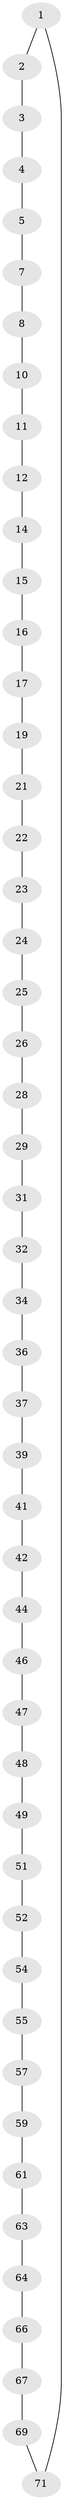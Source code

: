 // original degree distribution, {2: 1.0}
// Generated by graph-tools (version 1.1) at 2025/11/02/27/25 16:11:38]
// undirected, 49 vertices, 49 edges
graph export_dot {
graph [start="1"]
  node [color=gray90,style=filled];
  1;
  2;
  3;
  4;
  5 [super="+6"];
  7;
  8 [super="+9"];
  10;
  11;
  12 [super="+13"];
  14;
  15;
  16;
  17 [super="+18"];
  19 [super="+20"];
  21;
  22;
  23;
  24;
  25;
  26 [super="+27"];
  28;
  29 [super="+30"];
  31;
  32 [super="+33"];
  34 [super="+35"];
  36;
  37 [super="+38"];
  39 [super="+40"];
  41;
  42 [super="+43"];
  44 [super="+45"];
  46;
  47;
  48;
  49 [super="+50"];
  51;
  52 [super="+53"];
  54;
  55 [super="+56"];
  57 [super="+58"];
  59 [super="+60"];
  61 [super="+62"];
  63;
  64 [super="+65"];
  66;
  67 [super="+68"];
  69 [super="+70"];
  71;
  1 -- 2;
  1 -- 71;
  2 -- 3;
  3 -- 4;
  4 -- 5;
  5 -- 7;
  7 -- 8;
  8 -- 10;
  10 -- 11;
  11 -- 12;
  12 -- 14;
  14 -- 15;
  15 -- 16;
  16 -- 17;
  17 -- 19;
  19 -- 21;
  21 -- 22;
  22 -- 23;
  23 -- 24;
  24 -- 25;
  25 -- 26;
  26 -- 28;
  28 -- 29;
  29 -- 31;
  31 -- 32;
  32 -- 34;
  34 -- 36;
  36 -- 37;
  37 -- 39;
  39 -- 41;
  41 -- 42;
  42 -- 44;
  44 -- 46;
  46 -- 47;
  47 -- 48;
  48 -- 49;
  49 -- 51;
  51 -- 52;
  52 -- 54;
  54 -- 55;
  55 -- 57;
  57 -- 59;
  59 -- 61;
  61 -- 63;
  63 -- 64;
  64 -- 66;
  66 -- 67;
  67 -- 69;
  69 -- 71;
}
